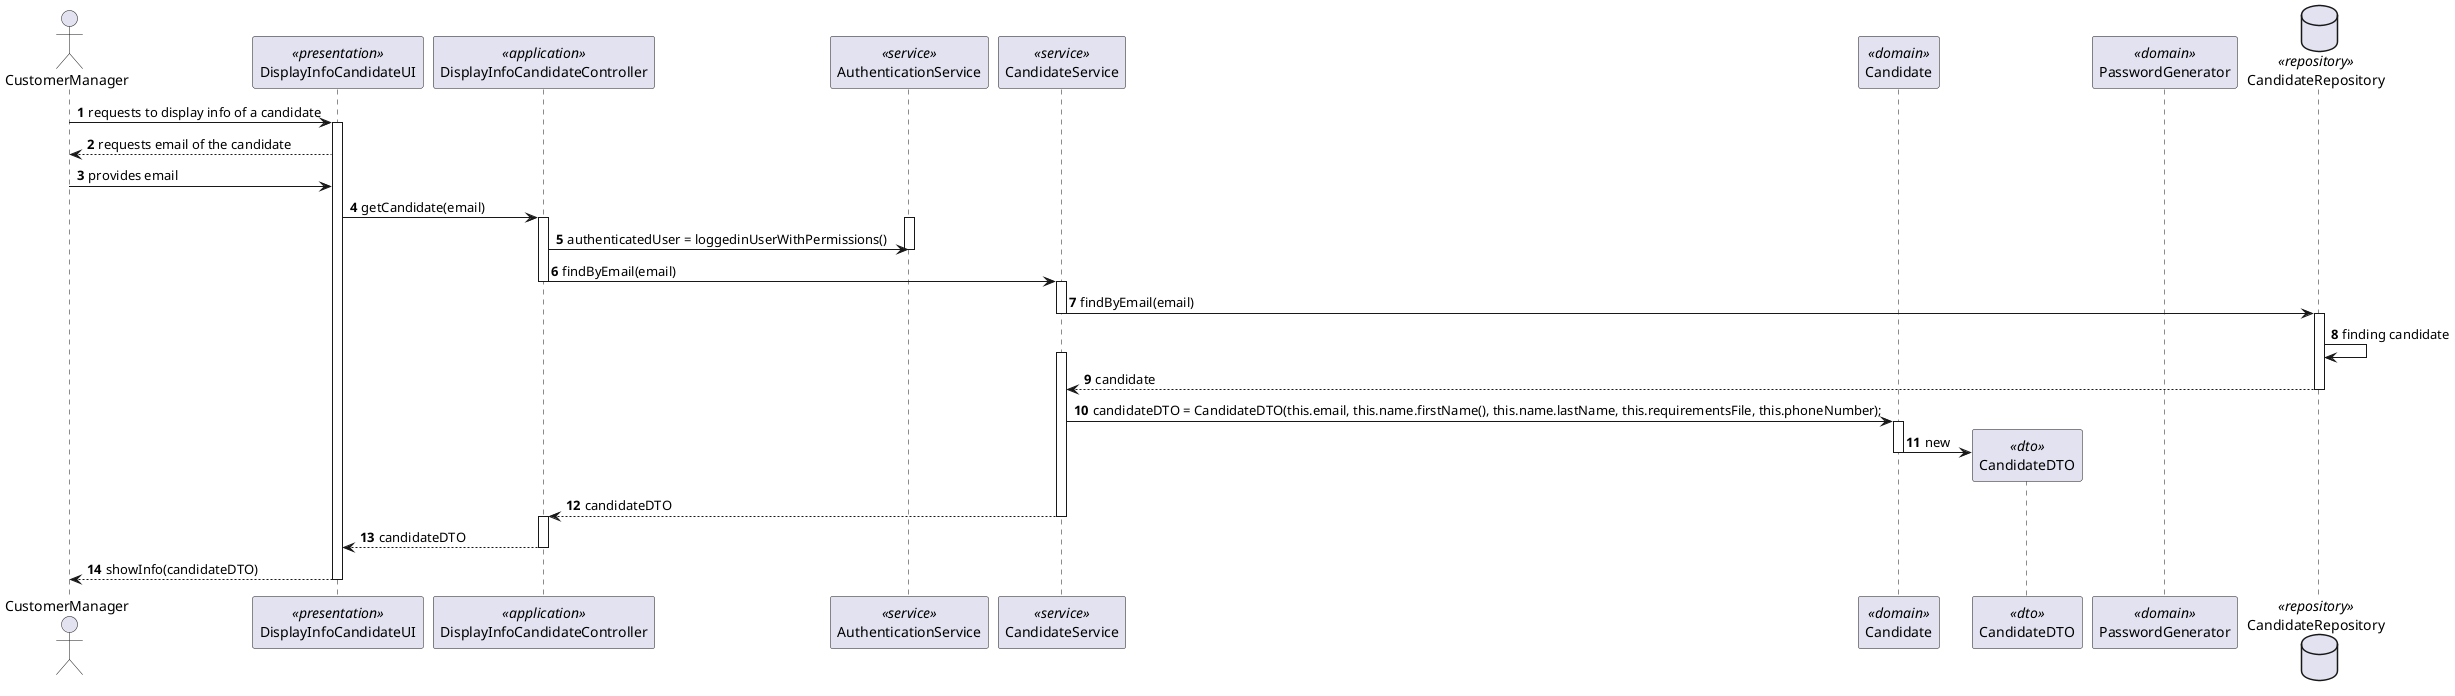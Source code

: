 @startuml US1006_SD
autonumber

actor "CustomerManager" as T

participant "DisplayInfoCandidateUI" as UI <<presentation>>
participant "DisplayInfoCandidateController" as CTRL <<application>>
participant "AuthenticationService" as AUTH <<service>>
participant "CandidateService" as SER <<service>>

participant "Candidate" as CAN <<domain>>

participant "CandidateDTO" as C_DTO <<dto>>
participant "PasswordGenerator" as PG <<domain>>

database CandidateRepository as REP <<repository>>


T -> UI: requests to display info of a candidate
activate UI
UI --> T: requests email of the candidate
T -> UI: provides email
UI -> CTRL: getCandidate(email)
activate CTRL



activate AUTH
CTRL -> AUTH : authenticatedUser = loggedinUserWithPermissions()

deactivate AUTH
CTRL -> SER : findByEmail(email)
deactivate CTRL

activate SER
SER -> REP : findByEmail(email)
deactivate SER
activate REP
REP -> REP :finding candidate
activate SER
REP--> SER : candidate
deactivate REP

      SER -> CAN : candidateDTO = CandidateDTO(this.email, this.name.firstName(), this.name.lastName, this.requirementsFile, this.phoneNumber);
      activate CAN
      CAN -> C_DTO** : new
      deactivate CAN
      SER --> CTRL : candidateDTO
deactivate SER
activate CTRL
CTRL --> UI: candidateDTO

deactivate CTRL


deactivate CTRL
UI --> T: showInfo(candidateDTO)
deactivate UI

@enduml
